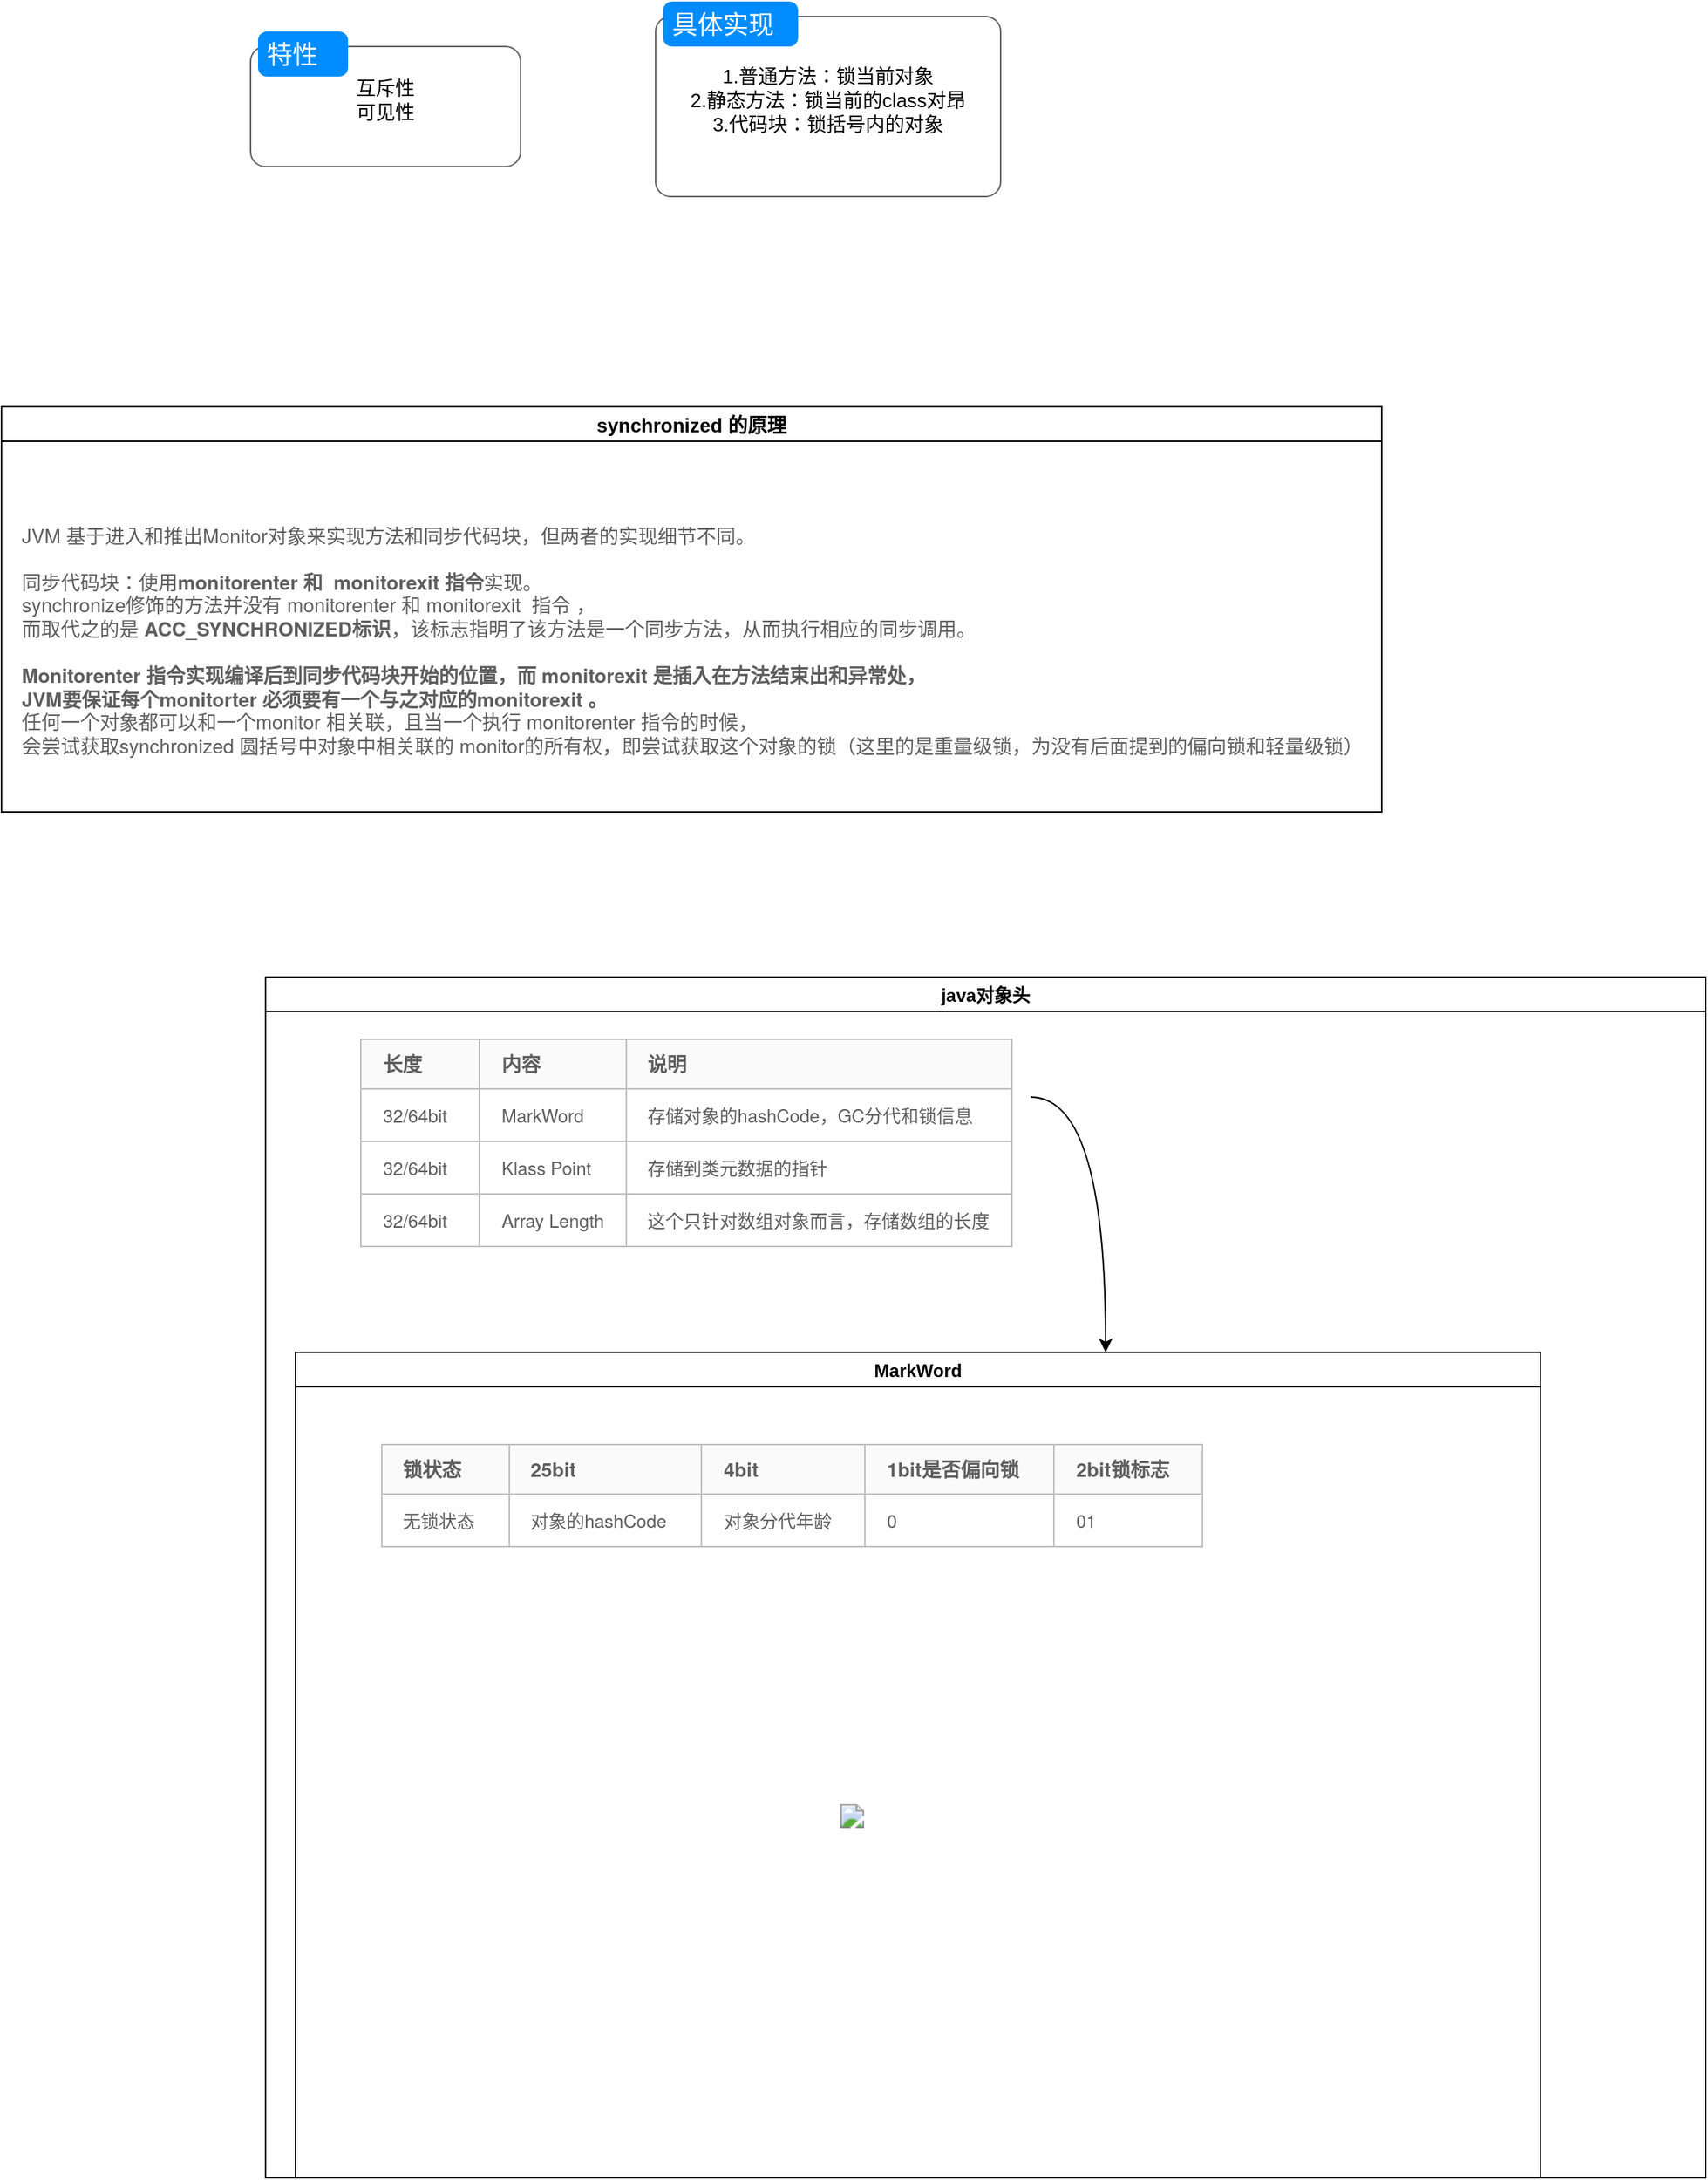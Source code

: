 <mxfile version="13.7.6" type="github" pages="2">
  <diagram id="lwbvN2cVMPfnyAF2uuGC" name="多线程基本操作">
    <mxGraphModel dx="2036" dy="573" grid="1" gridSize="10" guides="1" tooltips="1" connect="1" arrows="1" fold="1" page="1" pageScale="1" pageWidth="827" pageHeight="1169" math="0" shadow="0">
      <root>
        <mxCell id="0" />
        <mxCell id="1" parent="0" />
        <mxCell id="K-BzcDrrByR61mDCrtsX-3" value="互斥性&#xa;可见性" style="shape=mxgraph.mockup.containers.marginRect;rectMarginTop=10;strokeColor=#666666;strokeWidth=1;dashed=0;rounded=1;arcSize=5;recursiveResize=0;fontSize=13;" parent="1" vertex="1">
          <mxGeometry x="100" y="240" width="180" height="90" as="geometry" />
        </mxCell>
        <mxCell id="K-BzcDrrByR61mDCrtsX-4" value="特性" style="shape=rect;strokeColor=none;fillColor=#008cff;strokeWidth=1;dashed=0;rounded=1;arcSize=20;fontColor=#ffffff;fontSize=17;spacing=2;spacingTop=-2;align=left;autosize=1;spacingLeft=4;resizeWidth=0;resizeHeight=0;perimeter=none;" parent="K-BzcDrrByR61mDCrtsX-3" vertex="1">
          <mxGeometry x="5" width="60" height="30" as="geometry" />
        </mxCell>
        <mxCell id="K-BzcDrrByR61mDCrtsX-5" value="1.普通方法：锁当前对象&#xa;2.静态方法：锁当前的class对昂&#xa;3.代码块：锁括号内的对象" style="shape=mxgraph.mockup.containers.marginRect;rectMarginTop=10;strokeColor=#666666;strokeWidth=1;dashed=0;rounded=1;arcSize=5;recursiveResize=0;fontSize=13;" parent="1" vertex="1">
          <mxGeometry x="370" y="220" width="230" height="130" as="geometry" />
        </mxCell>
        <mxCell id="K-BzcDrrByR61mDCrtsX-6" value="具体实现" style="shape=rect;strokeColor=none;fillColor=#008cff;strokeWidth=1;dashed=0;rounded=1;arcSize=20;fontColor=#ffffff;fontSize=17;spacing=2;spacingTop=-2;align=left;autosize=1;spacingLeft=4;resizeWidth=0;resizeHeight=0;perimeter=none;" parent="K-BzcDrrByR61mDCrtsX-5" vertex="1">
          <mxGeometry x="5" width="90" height="30" as="geometry" />
        </mxCell>
        <mxCell id="K-BzcDrrByR61mDCrtsX-8" value="synchronized 的原理" style="swimlane;fontSize=13;" parent="1" vertex="1">
          <mxGeometry x="-66" y="490" width="920" height="270" as="geometry" />
        </mxCell>
        <mxCell id="K-BzcDrrByR61mDCrtsX-9" value="&lt;div style=&quot;text-align: left ; color: rgb(94 , 94 , 94) ; font-family: &amp;#34;pingfang sc&amp;#34; , &amp;#34;microsoft yahei&amp;#34; , &amp;#34;helvetica neue&amp;#34; , &amp;#34;helvetica&amp;#34; , &amp;#34;arial&amp;#34; , sans-serif ; background-color: rgb(255 , 255 , 255)&quot;&gt;JVM 基于进入和推出Monitor对象来实现方法和同步代码块，但两者的实现细节不同。&lt;br&gt;&lt;/div&gt;&lt;div style=&quot;color: rgb(102 , 102 , 102) ; font-size: 17px ; text-align: left&quot;&gt;&lt;div style=&quot;color: rgb(94 , 94 , 94) ; font-family: &amp;#34;pingfang sc&amp;#34; , &amp;#34;microsoft yahei&amp;#34; , &amp;#34;helvetica neue&amp;#34; , &amp;#34;helvetica&amp;#34; , &amp;#34;arial&amp;#34; , sans-serif ; font-size: 13px ; background-color: rgb(255 , 255 , 255)&quot;&gt;&amp;nbsp;&lt;/div&gt;&lt;div style=&quot;color: rgb(94 , 94 , 94) ; font-family: &amp;#34;pingfang sc&amp;#34; , &amp;#34;microsoft yahei&amp;#34; , &amp;#34;helvetica neue&amp;#34; , &amp;#34;helvetica&amp;#34; , &amp;#34;arial&amp;#34; , sans-serif ; font-size: 13px ; background-color: rgb(255 , 255 , 255)&quot;&gt;同步代码块：使用&lt;b&gt;monitorenter 和&amp;nbsp; monitorexit 指令&lt;/b&gt;实现。&lt;/div&gt;&lt;div style=&quot;color: rgb(94 , 94 , 94) ; font-family: &amp;#34;pingfang sc&amp;#34; , &amp;#34;microsoft yahei&amp;#34; , &amp;#34;helvetica neue&amp;#34; , &amp;#34;helvetica&amp;#34; , &amp;#34;arial&amp;#34; , sans-serif ; font-size: 13px ; background-color: rgb(255 , 255 , 255)&quot;&gt;synchronize修饰的方法并没有 monitorenter 和 monitorexit&amp;nbsp; 指令 ，&lt;/div&gt;&lt;div style=&quot;color: rgb(94 , 94 , 94) ; font-family: &amp;#34;pingfang sc&amp;#34; , &amp;#34;microsoft yahei&amp;#34; , &amp;#34;helvetica neue&amp;#34; , &amp;#34;helvetica&amp;#34; , &amp;#34;arial&amp;#34; , sans-serif ; font-size: 13px ; background-color: rgb(255 , 255 , 255)&quot;&gt;而取代之的是 &lt;b&gt;ACC_SYNCHRONIZED标识&lt;/b&gt;，该标志指明了该方法是一个同步方法，从而执行相应的同步调用。&lt;/div&gt;&lt;div style=&quot;color: rgb(94 , 94 , 94) ; font-family: &amp;#34;pingfang sc&amp;#34; , &amp;#34;microsoft yahei&amp;#34; , &amp;#34;helvetica neue&amp;#34; , &amp;#34;helvetica&amp;#34; , &amp;#34;arial&amp;#34; , sans-serif ; font-size: 13px ; background-color: rgb(255 , 255 , 255)&quot;&gt;&amp;nbsp;&lt;/div&gt;&lt;div style=&quot;color: rgb(94 , 94 , 94) ; font-family: &amp;#34;pingfang sc&amp;#34; , &amp;#34;microsoft yahei&amp;#34; , &amp;#34;helvetica neue&amp;#34; , &amp;#34;helvetica&amp;#34; , &amp;#34;arial&amp;#34; , sans-serif ; font-size: 13px ; background-color: rgb(255 , 255 , 255)&quot;&gt;&lt;b&gt;Monitorenter 指令实现编译后到同步代码块开始的位置，而 monitorexit 是插入在方法结束出和异常处，&lt;/b&gt;&lt;/div&gt;&lt;div style=&quot;color: rgb(94 , 94 , 94) ; font-family: &amp;#34;pingfang sc&amp;#34; , &amp;#34;microsoft yahei&amp;#34; , &amp;#34;helvetica neue&amp;#34; , &amp;#34;helvetica&amp;#34; , &amp;#34;arial&amp;#34; , sans-serif ; font-size: 13px ; background-color: rgb(255 , 255 , 255)&quot;&gt;&lt;b&gt;JVM要保证每个monitorter 必须要有一个与之对应的monitorexit 。&lt;/b&gt;&lt;/div&gt;&lt;div style=&quot;color: rgb(94 , 94 , 94) ; font-family: &amp;#34;pingfang sc&amp;#34; , &amp;#34;microsoft yahei&amp;#34; , &amp;#34;helvetica neue&amp;#34; , &amp;#34;helvetica&amp;#34; , &amp;#34;arial&amp;#34; , sans-serif ; font-size: 13px ; background-color: rgb(255 , 255 , 255)&quot;&gt;任何一个对象都可以和一个monitor 相关联，且当一个执行 monitorenter 指令的时候，&lt;/div&gt;&lt;div style=&quot;color: rgb(94 , 94 , 94) ; font-family: &amp;#34;pingfang sc&amp;#34; , &amp;#34;microsoft yahei&amp;#34; , &amp;#34;helvetica neue&amp;#34; , &amp;#34;helvetica&amp;#34; , &amp;#34;arial&amp;#34; , sans-serif ; font-size: 13px ; background-color: rgb(255 , 255 , 255)&quot;&gt;会尝试获取synchronized 圆括号中对象中相关联的 monitor的所有权，即尝试获取这个对象的锁（这里的是重量级锁，为没有后面提到的偏向锁和轻量级锁）&lt;/div&gt;&lt;/div&gt;" style="text;html=1;align=center;verticalAlign=middle;resizable=0;points=[];autosize=1;fontSize=13;" parent="K-BzcDrrByR61mDCrtsX-8" vertex="1">
          <mxGeometry y="70" width="920" height="170" as="geometry" />
        </mxCell>
        <mxCell id="Wj9j_xX5FXf46OD89LJR-1" value="java对象头" style="swimlane;" vertex="1" parent="1">
          <mxGeometry x="110" y="870" width="960" height="800" as="geometry" />
        </mxCell>
        <mxCell id="Wj9j_xX5FXf46OD89LJR-6" style="edgeStyle=orthogonalEdgeStyle;rounded=0;orthogonalLoop=1;jettySize=auto;html=1;curved=1;" edge="1" parent="Wj9j_xX5FXf46OD89LJR-1" source="Wj9j_xX5FXf46OD89LJR-2" target="Wj9j_xX5FXf46OD89LJR-5">
          <mxGeometry relative="1" as="geometry">
            <Array as="points">
              <mxPoint x="560" y="80" />
            </Array>
          </mxGeometry>
        </mxCell>
        <mxCell id="Wj9j_xX5FXf46OD89LJR-2" value="&lt;table style=&quot;border: 1px solid rgb(223 , 223 , 223) ; border-collapse: collapse ; word-break: break-word ; color: rgb(94 , 94 , 94) ; font-family: &amp;#34;pingfang sc&amp;#34; , &amp;#34;microsoft yahei&amp;#34; , &amp;#34;helvetica neue&amp;#34; , &amp;#34;helvetica&amp;#34; , &amp;#34;arial&amp;#34; , sans-serif ; font-size: 13px ; text-align: justify ; background-color: rgb(255 , 255 , 255)&quot;&gt;&lt;thead&gt;&lt;tr&gt;&lt;th style=&quot;background-color: rgb(250 , 250 , 250) ; border: 1px solid rgb(192 , 192 , 192) ; border-collapse: collapse ; padding: 8px 14px ; min-width: 50px&quot;&gt;长度&lt;/th&gt;&lt;th style=&quot;background-color: rgb(250 , 250 , 250) ; border: 1px solid rgb(192 , 192 , 192) ; border-collapse: collapse ; padding: 8px 14px ; min-width: 50px&quot;&gt;内容&lt;/th&gt;&lt;th style=&quot;background-color: rgb(250 , 250 , 250) ; border: 1px solid rgb(192 , 192 , 192) ; border-collapse: collapse ; padding: 8px 14px ; min-width: 50px&quot;&gt;说明&lt;/th&gt;&lt;/tr&gt;&lt;/thead&gt;&lt;tbody&gt;&lt;tr&gt;&lt;td style=&quot;font-size: 12px ; line-height: 18px ; border: 1px solid rgb(192 , 192 , 192) ; border-collapse: collapse ; padding: 8px 14px ; min-width: 50px&quot;&gt;32/64bit&lt;/td&gt;&lt;td style=&quot;font-size: 12px ; line-height: 18px ; border: 1px solid rgb(192 , 192 , 192) ; border-collapse: collapse ; padding: 8px 14px ; min-width: 50px&quot;&gt;MarkWord&lt;/td&gt;&lt;td style=&quot;font-size: 12px ; line-height: 18px ; border: 1px solid rgb(192 , 192 , 192) ; border-collapse: collapse ; padding: 8px 14px ; min-width: 50px&quot;&gt;存储对象的hashCode，GC分代和锁信息&lt;/td&gt;&lt;/tr&gt;&lt;tr&gt;&lt;td style=&quot;font-size: 12px ; line-height: 18px ; border: 1px solid rgb(192 , 192 , 192) ; border-collapse: collapse ; padding: 8px 14px ; min-width: 50px&quot;&gt;32/64bit&lt;/td&gt;&lt;td style=&quot;font-size: 12px ; line-height: 18px ; border: 1px solid rgb(192 , 192 , 192) ; border-collapse: collapse ; padding: 8px 14px ; min-width: 50px&quot;&gt;Klass Point&lt;/td&gt;&lt;td style=&quot;font-size: 12px ; line-height: 18px ; border: 1px solid rgb(192 , 192 , 192) ; border-collapse: collapse ; padding: 8px 14px ; min-width: 50px&quot;&gt;存储到类元数据的指针&lt;/td&gt;&lt;/tr&gt;&lt;tr&gt;&lt;td style=&quot;font-size: 12px ; line-height: 18px ; border: 1px solid rgb(192 , 192 , 192) ; border-collapse: collapse ; padding: 8px 14px ; min-width: 50px&quot;&gt;32/64bit&lt;/td&gt;&lt;td style=&quot;font-size: 12px ; line-height: 18px ; border: 1px solid rgb(192 , 192 , 192) ; border-collapse: collapse ; padding: 8px 14px ; min-width: 50px&quot;&gt;Array Length&lt;/td&gt;&lt;td style=&quot;font-size: 12px ; line-height: 18px ; border: 1px solid rgb(192 , 192 , 192) ; border-collapse: collapse ; padding: 8px 14px ; min-width: 50px&quot;&gt;这个只针对数组对象而言，存储数组的长度&lt;/td&gt;&lt;/tr&gt;&lt;/tbody&gt;&lt;/table&gt;" style="text;html=1;align=center;verticalAlign=middle;resizable=0;points=[];autosize=1;" vertex="1" parent="Wj9j_xX5FXf46OD89LJR-1">
          <mxGeometry x="50" y="40" width="460" height="140" as="geometry" />
        </mxCell>
        <mxCell id="Wj9j_xX5FXf46OD89LJR-5" value="MarkWord" style="swimlane;" vertex="1" parent="Wj9j_xX5FXf46OD89LJR-1">
          <mxGeometry x="20" y="250" width="830" height="550" as="geometry" />
        </mxCell>
        <mxCell id="Wj9j_xX5FXf46OD89LJR-4" value="&lt;table style=&quot;border: 1px solid rgb(223 , 223 , 223) ; border-collapse: collapse ; word-break: break-word ; color: rgb(94 , 94 , 94) ; font-family: &amp;#34;pingfang sc&amp;#34; , &amp;#34;microsoft yahei&amp;#34; , &amp;#34;helvetica neue&amp;#34; , &amp;#34;helvetica&amp;#34; , &amp;#34;arial&amp;#34; , sans-serif ; font-size: 13px ; text-align: justify ; background-color: rgb(255 , 255 , 255) ; height: 51px ; width: 548px&quot;&gt;&lt;thead&gt;&lt;tr&gt;&lt;th style=&quot;background-color: rgb(250 , 250 , 250) ; border: 1px solid rgb(192 , 192 , 192) ; border-collapse: collapse ; padding: 8px 14px ; min-width: 50px&quot;&gt;锁状态&lt;/th&gt;&lt;th style=&quot;background-color: rgb(250 , 250 , 250) ; border: 1px solid rgb(192 , 192 , 192) ; border-collapse: collapse ; padding: 8px 14px ; min-width: 50px&quot;&gt;25bit&lt;/th&gt;&lt;th style=&quot;background-color: rgb(250 , 250 , 250) ; border: 1px solid rgb(192 , 192 , 192) ; border-collapse: collapse ; padding: 8px 14px ; min-width: 50px&quot;&gt;4bit&lt;/th&gt;&lt;th style=&quot;background-color: rgb(250 , 250 , 250) ; border: 1px solid rgb(192 , 192 , 192) ; border-collapse: collapse ; padding: 8px 14px ; min-width: 50px&quot;&gt;1bit是否偏向锁&lt;/th&gt;&lt;th style=&quot;background-color: rgb(250 , 250 , 250) ; border: 1px solid rgb(192 , 192 , 192) ; border-collapse: collapse ; padding: 8px 14px ; min-width: 50px&quot;&gt;2bit锁标志&lt;/th&gt;&lt;/tr&gt;&lt;/thead&gt;&lt;tbody&gt;&lt;tr&gt;&lt;td style=&quot;font-size: 12px ; line-height: 18px ; border: 1px solid rgb(192 , 192 , 192) ; border-collapse: collapse ; padding: 8px 14px ; min-width: 50px&quot;&gt;无锁状态&lt;/td&gt;&lt;td style=&quot;font-size: 12px ; line-height: 18px ; border: 1px solid rgb(192 , 192 , 192) ; border-collapse: collapse ; padding: 8px 14px ; min-width: 50px&quot;&gt;对象的hashCode&lt;/td&gt;&lt;td style=&quot;font-size: 12px ; line-height: 18px ; border: 1px solid rgb(192 , 192 , 192) ; border-collapse: collapse ; padding: 8px 14px ; min-width: 50px&quot;&gt;对象分代年龄&lt;/td&gt;&lt;td style=&quot;font-size: 12px ; line-height: 18px ; border: 1px solid rgb(192 , 192 , 192) ; border-collapse: collapse ; padding: 8px 14px ; min-width: 50px&quot;&gt;0&lt;/td&gt;&lt;td style=&quot;font-size: 12px ; line-height: 18px ; border: 1px solid rgb(192 , 192 , 192) ; border-collapse: collapse ; padding: 8px 14px ; min-width: 50px&quot;&gt;01&lt;/td&gt;&lt;/tr&gt;&lt;/tbody&gt;&lt;/table&gt;" style="text;html=1;align=center;verticalAlign=middle;resizable=0;points=[];autosize=1;" vertex="1" parent="Wj9j_xX5FXf46OD89LJR-5">
          <mxGeometry x="50" y="60" width="560" height="70" as="geometry" />
        </mxCell>
        <mxCell id="Wj9j_xX5FXf46OD89LJR-7" value="&lt;img src=&quot;https://img2018.cnblogs.com/i-beta/1628307/202001/1628307-20200105153848315-1839616740.png&quot;&gt;" style="text;html=1;align=center;verticalAlign=middle;resizable=0;points=[];autosize=1;" vertex="1" parent="Wj9j_xX5FXf46OD89LJR-5">
          <mxGeometry x="10" y="160" width="720" height="300" as="geometry" />
        </mxCell>
      </root>
    </mxGraphModel>
  </diagram>
  <diagram id="M3nsH0slmqzTPYF99GvY" name="Synchronized 锁机制的实现原理">
    <mxGraphModel dx="1209" dy="627" grid="1" gridSize="10" guides="1" tooltips="1" connect="1" arrows="1" fold="1" page="1" pageScale="1" pageWidth="827" pageHeight="1169" math="0" shadow="0">
      <root>
        <mxCell id="LCmzGK2refkczmDkeLQ6-0" />
        <mxCell id="LCmzGK2refkczmDkeLQ6-1" parent="LCmzGK2refkczmDkeLQ6-0" />
      </root>
    </mxGraphModel>
  </diagram>
</mxfile>
